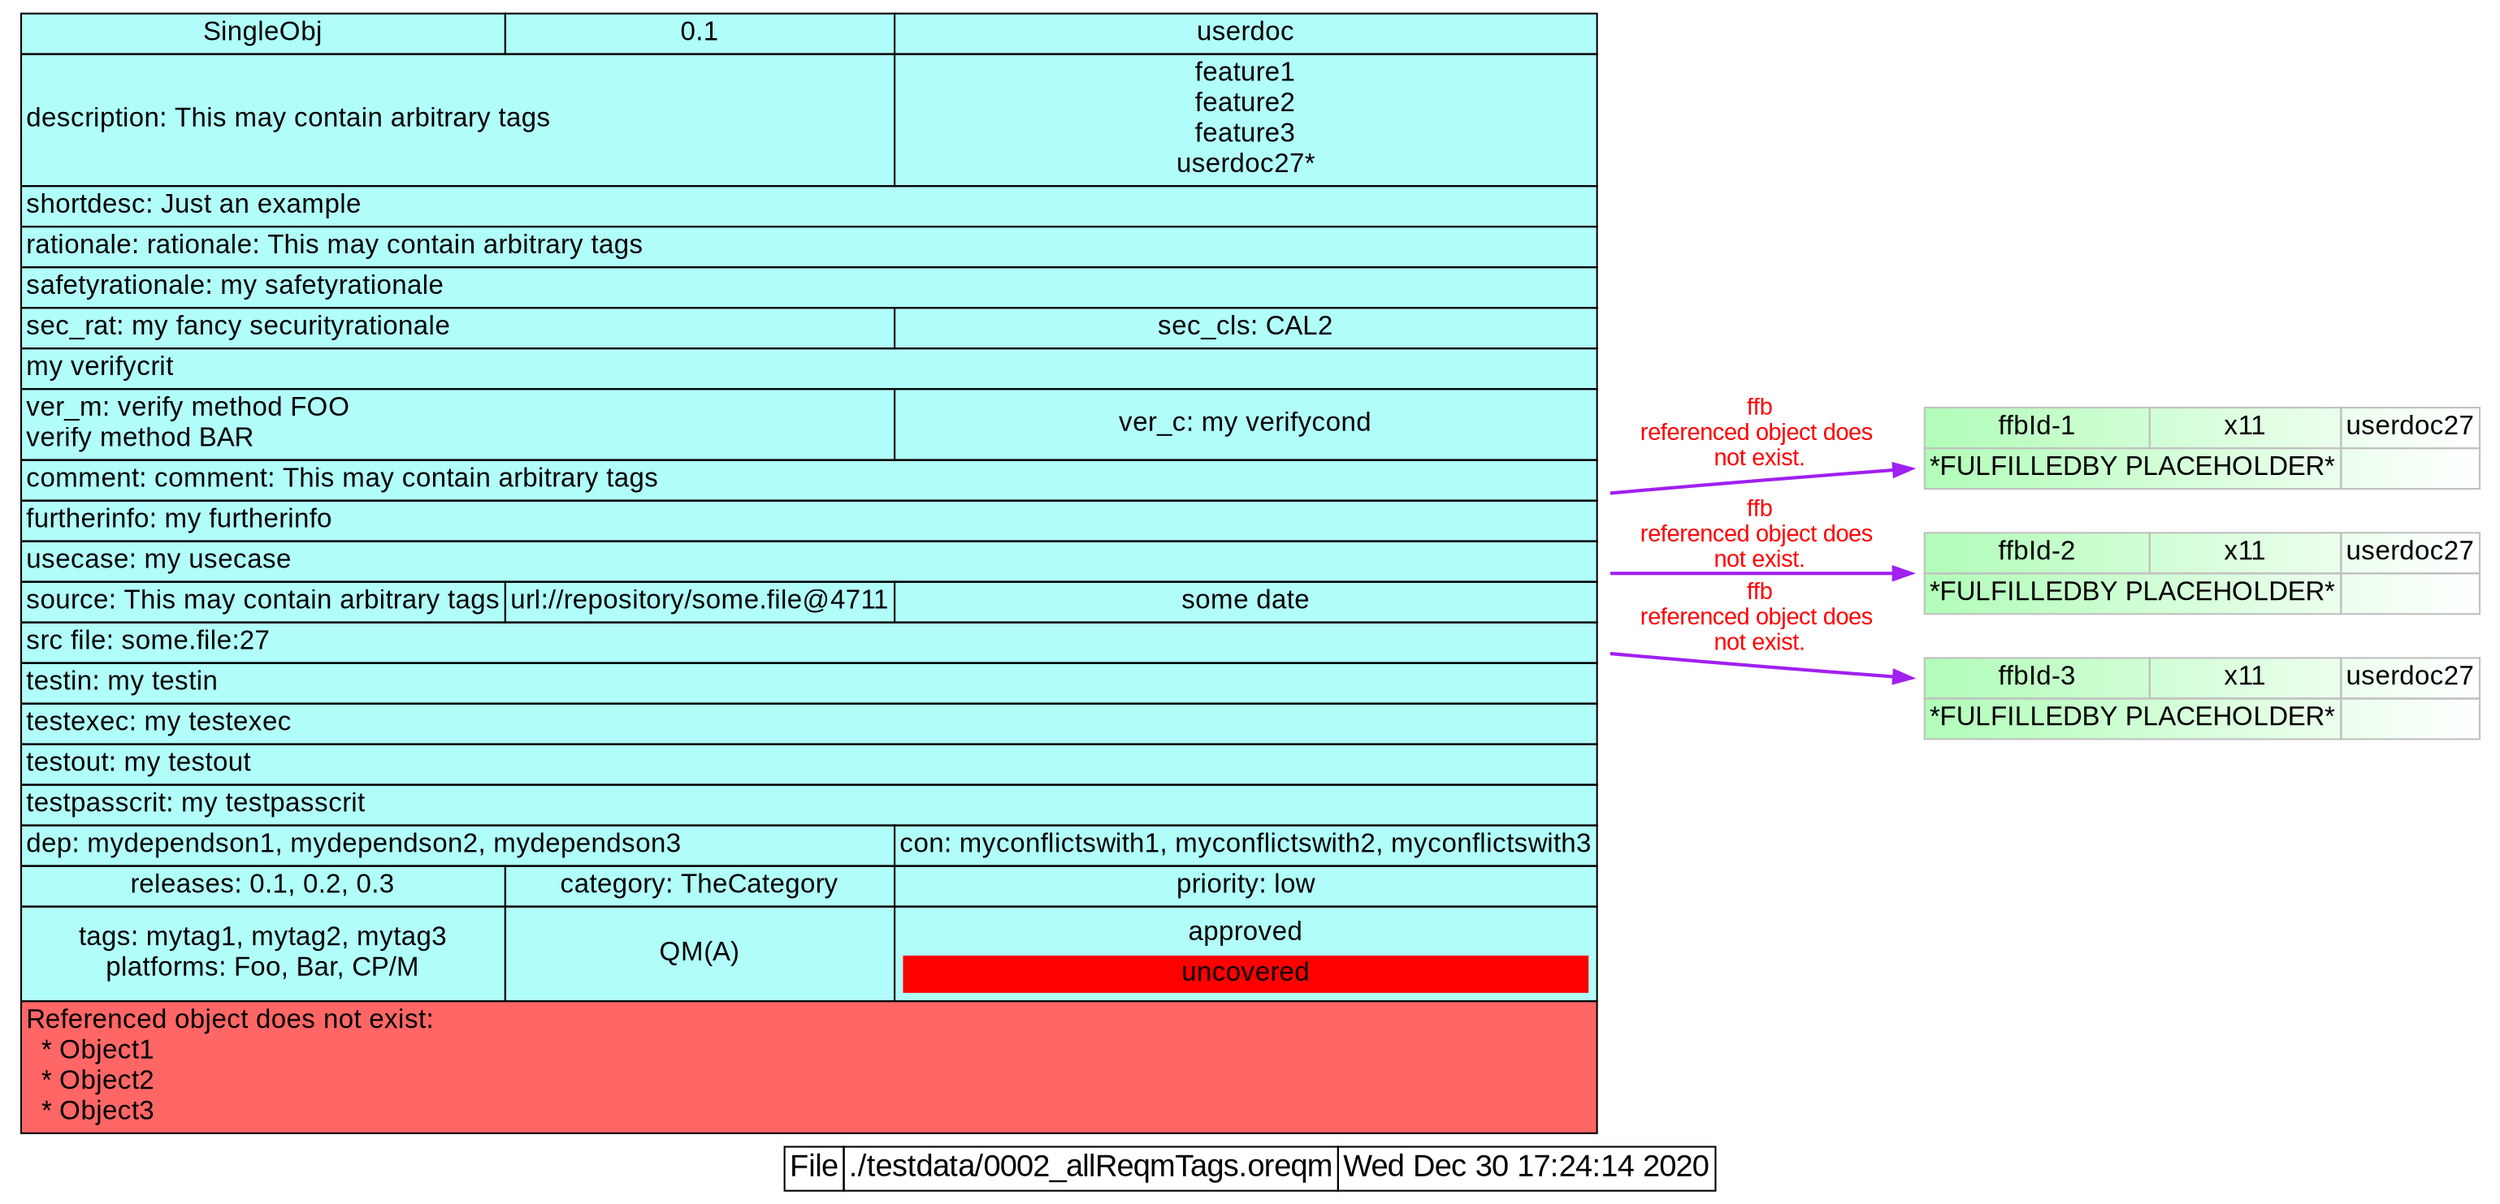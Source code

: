 digraph "" {
  rankdir="RL"
  node [shape=plaintext fontname="Arial" fontsize=16]
  edge [color="blue",dir="forward",arrowhead="normal",arrowtail="normal"];

  "SingleObj" [id="SingleObj" label=<
      <TABLE BGCOLOR="#B1FDFA" BORDER="0" CELLSPACING="0" CELLBORDER="1" COLOR="black" >
        <TR><TD CELLSPACING="0" >SingleObj</TD><TD>0.1</TD><TD>userdoc</TD></TR>
        <TR><TD COLSPAN="2" ALIGN="LEFT">description: This may contain arbitrary tags<BR ALIGN="LEFT"/></TD><TD>feature1<BR/>feature2<BR/>feature3<BR/>userdoc27*</TD></TR>
        <TR><TD COLSPAN="3" ALIGN="LEFT">shortdesc: Just an example<BR ALIGN="LEFT"/></TD></TR>
        <TR><TD COLSPAN="3" ALIGN="LEFT">rationale: rationale: This may contain arbitrary tags<BR ALIGN="LEFT"/></TD></TR>
        <TR><TD COLSPAN="3" ALIGN="LEFT">safetyrationale: my safetyrationale<BR ALIGN="LEFT"/></TD></TR>
        <TR><TD COLSPAN="2" ALIGN="LEFT">sec_rat: my fancy securityrationale<BR ALIGN="LEFT"/></TD><TD>sec_cls: CAL2</TD></TR>
        <TR><TD COLSPAN="3" ALIGN="LEFT">my verifycrit<BR ALIGN="LEFT"/></TD></TR>
        <TR><TD COLSPAN="2" ALIGN="LEFT">ver_m: verify method FOO<BR ALIGN="LEFT"/>verify method BAR<BR ALIGN="LEFT"/></TD><TD>ver_c: my verifycond</TD></TR>
        <TR><TD COLSPAN="3" ALIGN="LEFT">comment: comment: This may contain arbitrary tags<BR ALIGN="LEFT"/></TD></TR>
        <TR><TD COLSPAN="3" ALIGN="LEFT">furtherinfo: my furtherinfo<BR ALIGN="LEFT"/></TD></TR>
        <TR><TD COLSPAN="3" ALIGN="LEFT">usecase: my usecase<BR ALIGN="LEFT"/></TD></TR>
        <TR><TD>source: This may contain arbitrary tags<BR ALIGN="LEFT"/></TD><TD>url://repository/some.file@4711<BR ALIGN="LEFT"/></TD><TD>some date</TD></TR>
        <TR><TD COLSPAN="3" ALIGN="LEFT">src file: some.file:27</TD></TR>
        <TR><TD COLSPAN="3" ALIGN="LEFT">testin: my testin<BR ALIGN="LEFT"/></TD></TR>
        <TR><TD COLSPAN="3" ALIGN="LEFT">testexec: my testexec<BR ALIGN="LEFT"/></TD></TR>
        <TR><TD COLSPAN="3" ALIGN="LEFT">testout: my testout<BR ALIGN="LEFT"/></TD></TR>
        <TR><TD COLSPAN="3" ALIGN="LEFT">testpasscrit: my testpasscrit<BR ALIGN="LEFT"/></TD></TR>
        <TR><TD COLSPAN="2" ALIGN="LEFT">dep: mydependson1, mydependson2, mydependson3<BR ALIGN="LEFT"/></TD><TD>con: myconflictswith1, myconflictswith2, myconflictswith3<BR ALIGN="LEFT"/></TD></TR>
        <TR><TD>releases: 0.1, 0.2, 0.3<BR ALIGN="LEFT"/></TD><TD>category: TheCategory</TD><TD>priority: low</TD></TR>
        <TR><TD>tags: mytag1, mytag2, mytag3<BR ALIGN="LEFT"/>platforms: Foo, Bar, CP/M</TD><TD>QM(A)</TD><TD><TABLE BORDER="0"><TR><TD >approved</TD></TR><TR><TD BGCOLOR="red">uncovered</TD></TR></TABLE></TD></TR>
        <TR><TD COLSPAN="3" ALIGN="LEFT" BGCOLOR="#FF6666">Referenced object does not exist:<BR ALIGN="LEFT"/>&nbsp;&nbsp;*&nbsp;Object1<BR ALIGN="LEFT"/>&nbsp;&nbsp;*&nbsp;Object2<BR ALIGN="LEFT"/>&nbsp;&nbsp;*&nbsp;Object3<BR ALIGN="LEFT"/></TD></TR>
      </TABLE>>];

  "ffbId-1" [id="ffbId-1" label=<
      <TABLE BGCOLOR="#B1FDB8:white" BORDER="0" CELLSPACING="0" CELLBORDER="1" COLOR="grey" >
        <TR><TD CELLSPACING="0" >ffbId-1</TD><TD>x11</TD><TD>userdoc27</TD></TR>
        <TR><TD COLSPAN="2" ALIGN="LEFT">*FULFILLEDBY PLACEHOLDER*<BR ALIGN="LEFT"/></TD><TD></TD></TR>
      </TABLE>>];

  "ffbId-2" [id="ffbId-2" label=<
      <TABLE BGCOLOR="#B1FDB8:white" BORDER="0" CELLSPACING="0" CELLBORDER="1" COLOR="grey" >
        <TR><TD CELLSPACING="0" >ffbId-2</TD><TD>x11</TD><TD>userdoc27</TD></TR>
        <TR><TD COLSPAN="2" ALIGN="LEFT">*FULFILLEDBY PLACEHOLDER*<BR ALIGN="LEFT"/></TD><TD></TD></TR>
      </TABLE>>];

  "ffbId-3" [id="ffbId-3" label=<
      <TABLE BGCOLOR="#B1FDB8:white" BORDER="0" CELLSPACING="0" CELLBORDER="1" COLOR="grey" >
        <TR><TD CELLSPACING="0" >ffbId-3</TD><TD>x11</TD><TD>userdoc27</TD></TR>
        <TR><TD COLSPAN="2" ALIGN="LEFT">*FULFILLEDBY PLACEHOLDER*<BR ALIGN="LEFT"/></TD><TD></TD></TR>
      </TABLE>>];


  # Edges
  "ffbId-1" -> "SingleObj" [style=bold color=purple dir=back fontcolor="red" fontname="Arial" label="ffb\nreferenced object does \nnot exist."];
  "ffbId-2" -> "SingleObj" [style=bold color=purple dir=back fontcolor="red" fontname="Arial" label="ffb\nreferenced object does \nnot exist."];
  "ffbId-3" -> "SingleObj" [style=bold color=purple dir=back fontcolor="red" fontname="Arial" label="ffb\nreferenced object does \nnot exist."];

  label=<
    <table border="0" cellspacing="0" cellborder="1">
      <tr><td cellspacing="0" >File</td><td>./testdata/0002_allReqmTags.oreqm</td><td>Wed Dec 30 17:24:14 2020</td></tr>
    </table>>
  labelloc=b
  fontsize=18
  fontcolor=black
  fontname="Arial"

}
